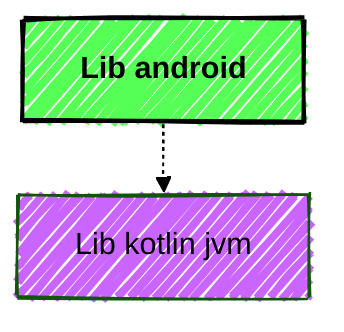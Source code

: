 ---
config:
  layout: elk
  look: handDrawn
  theme: forest
  elk:
    mergeEdges: true
    forceNodeModelOrder: true
    nodePlacementStrategy: LINEAR_SEGMENTS
    cycleBreakingStrategy: INTERACTIVE
    considerModelOrder: PREFER_EDGES
---
graph TD
  _sample_lib_android["Lib android"]
  _sample_lib_kotlin_jvm["Lib kotlin jvm"]
  style _sample_lib_android fill:#55FF55,color:black,font-weight:bold,stroke:black,stroke-width:2px
  style _sample_lib_kotlin_jvm fill:#CA66FF,color:black
  _sample_lib_android -.-> _sample_lib_kotlin_jvm
